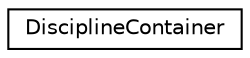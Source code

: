 digraph "Graphical Class Hierarchy"
{
  edge [fontname="Helvetica",fontsize="10",labelfontname="Helvetica",labelfontsize="10"];
  node [fontname="Helvetica",fontsize="10",shape=record];
  rankdir="LR";
  Node0 [label="DisciplineContainer",height=0.2,width=0.4,color="black", fillcolor="white", style="filled",URL="$class_discipline_container.html",tooltip="Класът представлява контейнер за Discipline. "];
}
